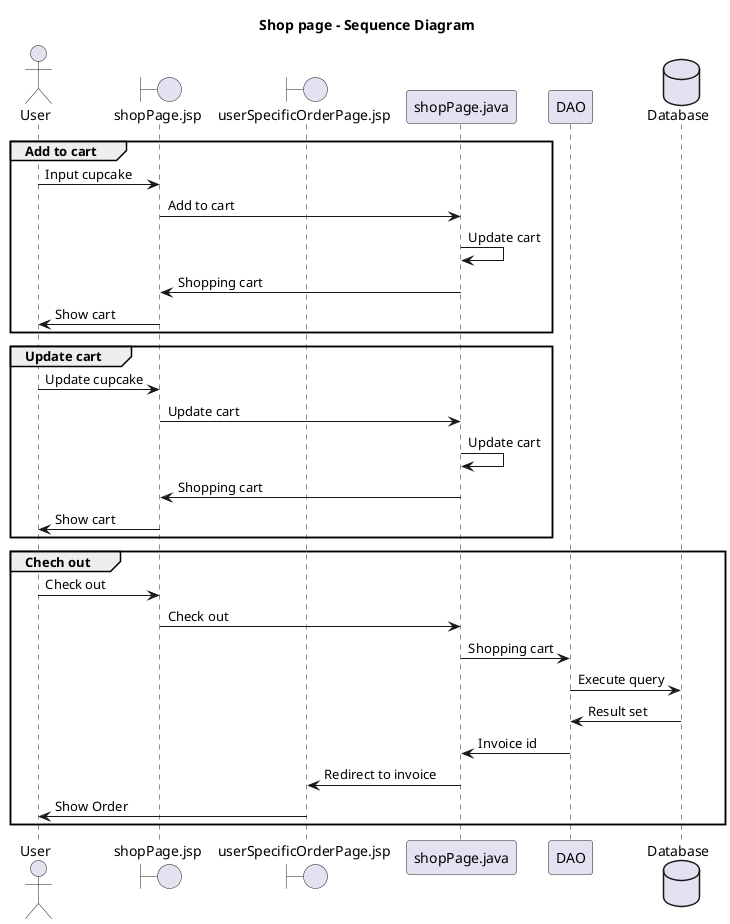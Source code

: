 @startuml

title "Shop page - Sequence Diagram"

actor User
boundary "shopPage.jsp" as SP
boundary "userSpecificOrderPage.jsp" as IN
participant "shopPage.java" as SC
participant "DAO" as DAO
database "Database" as DB

group Add to cart
User -> SP : Input cupcake
SP -> SC : Add to cart
SC -> SC : Update cart
SC -> SP : Shopping cart
SP -> User : Show cart
end

group Update cart
User -> SP : Update cupcake
SP -> SC : Update cart
SC -> SC : Update cart
SC -> SP : Shopping cart
SP -> User : Show cart
end

group Chech out
User -> SP : Check out
SP -> SC : Check out
SC -> DAO : Shopping cart
DAO -> DB : Execute query
DB -> DAO : Result set
DAO -> SC : Invoice id
SC -> IN : Redirect to invoice
IN -> User : Show Order
end



@enduml